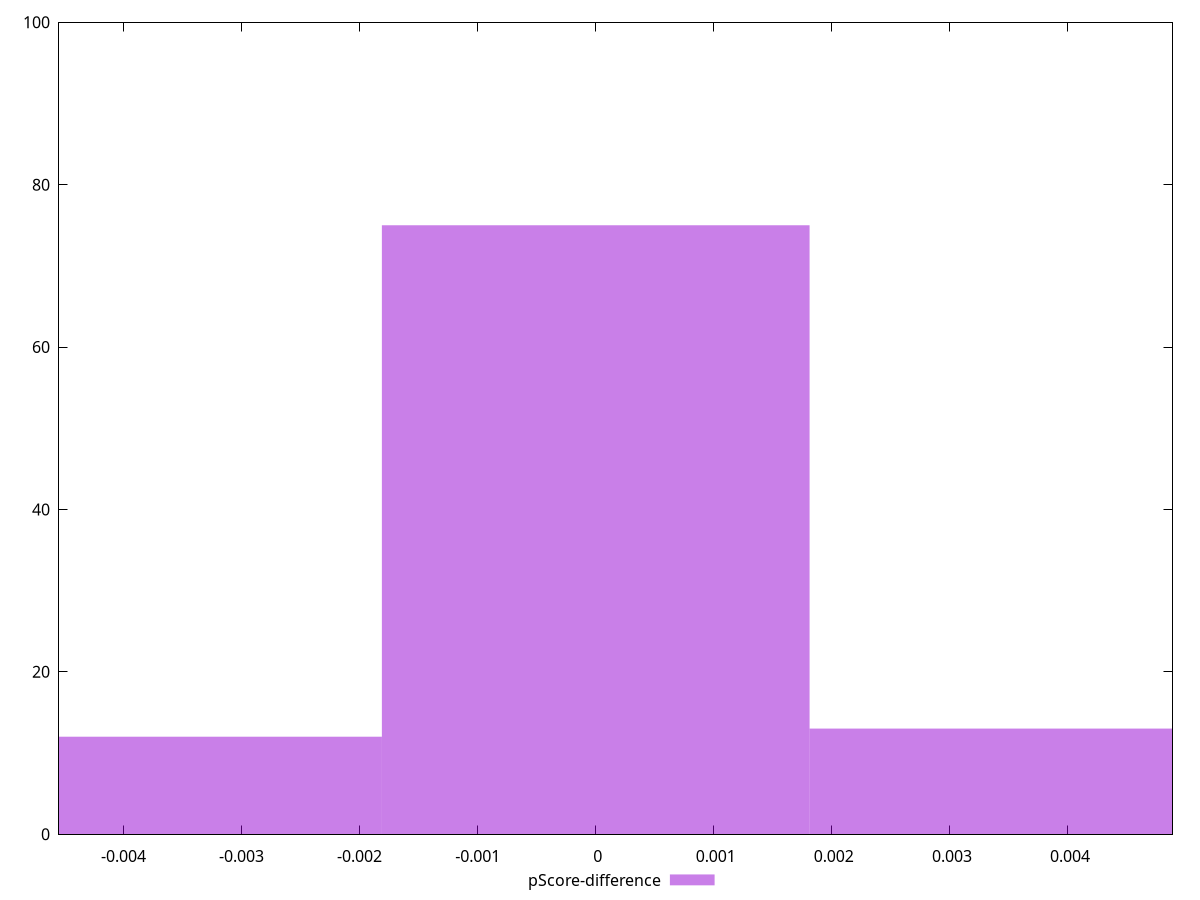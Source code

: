 reset

$pScoreDifference <<EOF
0 75
0.003623038207468269 13
-0.003623038207468269 12
EOF

set key outside below
set boxwidth 0.003623038207468269
set xrange [-0.004546464278081752:0.0048856813631893425]
set yrange [0:100]
set trange [0:100]
set style fill transparent solid 0.5 noborder
set terminal svg size 640, 490 enhanced background rgb 'white'
set output "reports/report_00027_2021-02-24T12-40-31.850Z/estimated-input-latency/samples/agenda/pScore-difference/histogram.svg"

plot $pScoreDifference title "pScore-difference" with boxes

reset
